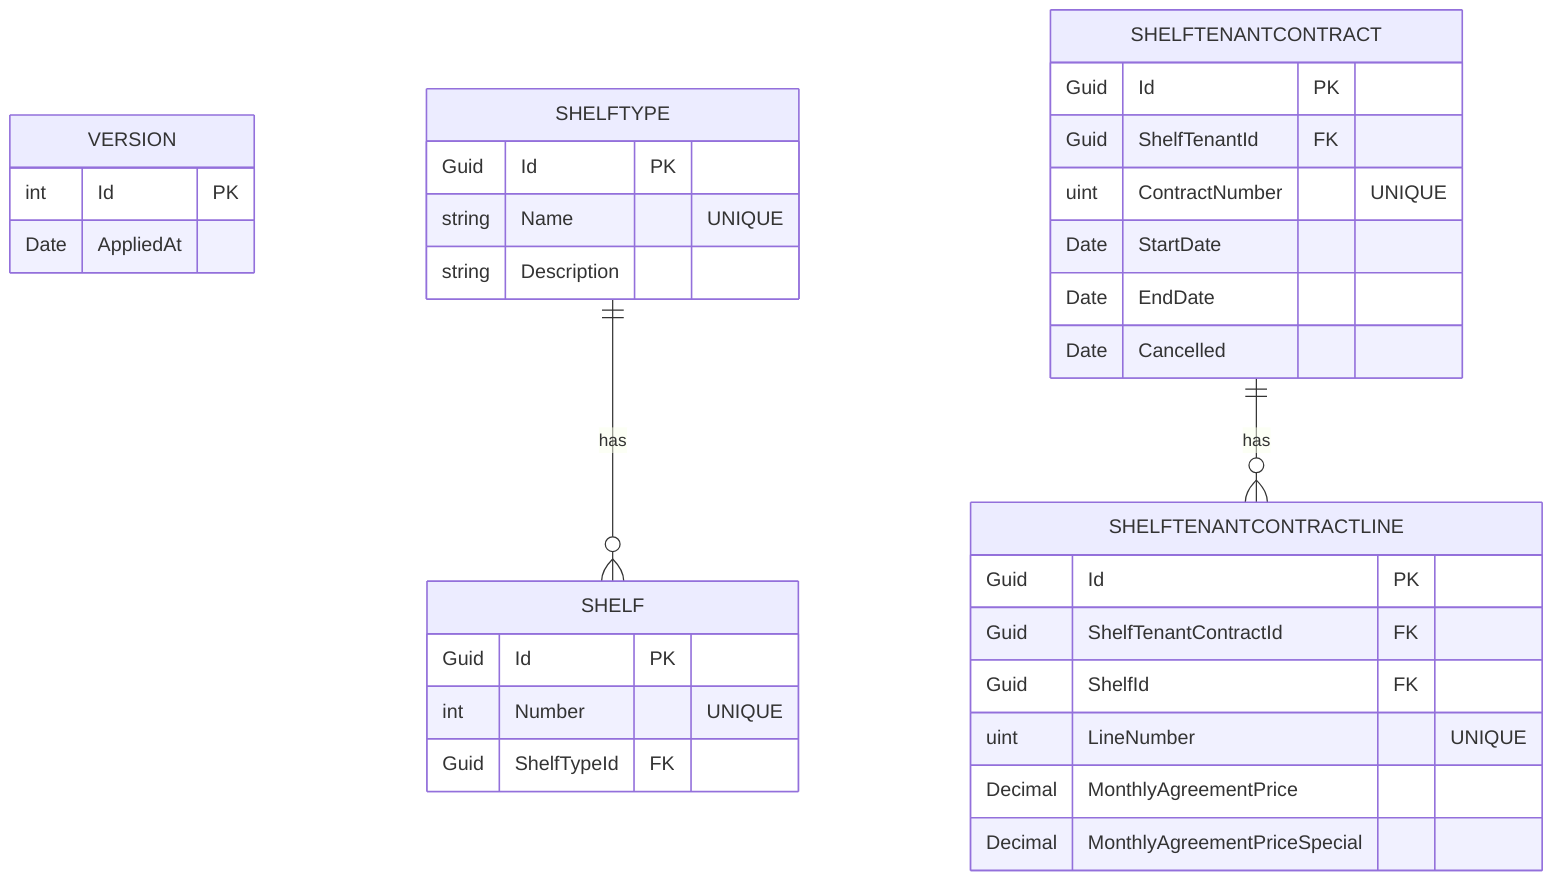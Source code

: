 ﻿erDiagram
    VERSION {
        int Id PK
        Date AppliedAt
    }

    SHELFTYPE {
        Guid Id PK 
        string Name "UNIQUE"
        string Description
    }

    SHELF {
        Guid Id PK
        int Number "UNIQUE"
        Guid ShelfTypeId FK
    }

    SHELFTENANTCONTRACT {
        Guid Id PK
        Guid ShelfTenantId FK
        uint ContractNumber "UNIQUE"
        Date StartDate
        Date EndDate
        Date Cancelled
    }

    SHELFTENANTCONTRACTLINE {
        Guid Id PK
        Guid ShelfTenantContractId FK
        Guid ShelfId FK
        uint LineNumber "UNIQUE"
        Decimal MonthlyAgreementPrice
        Decimal MonthlyAgreementPriceSpecial
    }

    SHELFTYPE ||--o{ SHELF : has
    SHELFTENANTCONTRACT ||--o{ SHELFTENANTCONTRACTLINE : has